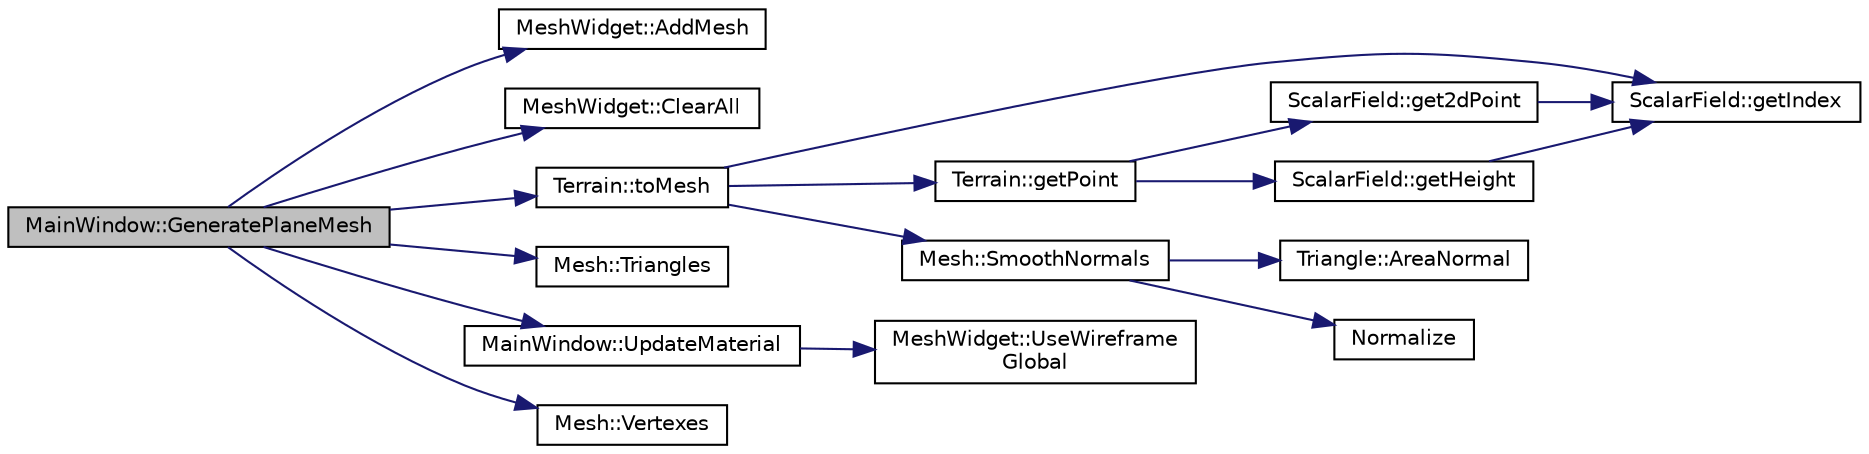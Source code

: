 digraph "MainWindow::GeneratePlaneMesh"
{
 // LATEX_PDF_SIZE
  edge [fontname="Helvetica",fontsize="10",labelfontname="Helvetica",labelfontsize="10"];
  node [fontname="Helvetica",fontsize="10",shape=record];
  rankdir="LR";
  Node1 [label="MainWindow::GeneratePlaneMesh",height=0.2,width=0.4,color="black", fillcolor="grey75", style="filled", fontcolor="black",tooltip=" "];
  Node1 -> Node2 [color="midnightblue",fontsize="10",style="solid",fontname="Helvetica"];
  Node2 [label="MeshWidget::AddMesh",height=0.2,width=0.4,color="black", fillcolor="white", style="filled",URL="$class_mesh_widget.html#a25e2ac4f7c5150af5913c3494edbdbc6",tooltip="Add a new mesh in the scene."];
  Node1 -> Node3 [color="midnightblue",fontsize="10",style="solid",fontname="Helvetica"];
  Node3 [label="MeshWidget::ClearAll",height=0.2,width=0.4,color="black", fillcolor="white", style="filled",URL="$class_mesh_widget.html#acb3d16bfcc6d4c8e0d888cec02bc9ba6",tooltip="Destroys all mesh objects in the scene."];
  Node1 -> Node4 [color="midnightblue",fontsize="10",style="solid",fontname="Helvetica"];
  Node4 [label="Terrain::toMesh",height=0.2,width=0.4,color="black", fillcolor="white", style="filled",URL="$class_terrain.html#ae2c8483d3142a7cad048760653bdb3f6",tooltip=" "];
  Node4 -> Node5 [color="midnightblue",fontsize="10",style="solid",fontname="Helvetica"];
  Node5 [label="ScalarField::getIndex",height=0.2,width=0.4,color="black", fillcolor="white", style="filled",URL="$class_scalar_field.html#a3cf872fb00961a510376e953fe9e273a",tooltip=" "];
  Node4 -> Node6 [color="midnightblue",fontsize="10",style="solid",fontname="Helvetica"];
  Node6 [label="Terrain::getPoint",height=0.2,width=0.4,color="black", fillcolor="white", style="filled",URL="$class_terrain.html#ae3342d7ca241f0476f23c0d836f99211",tooltip=" "];
  Node6 -> Node7 [color="midnightblue",fontsize="10",style="solid",fontname="Helvetica"];
  Node7 [label="ScalarField::get2dPoint",height=0.2,width=0.4,color="black", fillcolor="white", style="filled",URL="$class_scalar_field.html#a1105da27af301dfbb9d54ce9a3c650cb",tooltip=" "];
  Node7 -> Node5 [color="midnightblue",fontsize="10",style="solid",fontname="Helvetica"];
  Node6 -> Node8 [color="midnightblue",fontsize="10",style="solid",fontname="Helvetica"];
  Node8 [label="ScalarField::getHeight",height=0.2,width=0.4,color="black", fillcolor="white", style="filled",URL="$class_scalar_field.html#a496c6dbf5b28cdfdfea2f341d52ad171",tooltip=" "];
  Node8 -> Node5 [color="midnightblue",fontsize="10",style="solid",fontname="Helvetica"];
  Node4 -> Node9 [color="midnightblue",fontsize="10",style="solid",fontname="Helvetica"];
  Node9 [label="Mesh::SmoothNormals",height=0.2,width=0.4,color="black", fillcolor="white", style="filled",URL="$class_mesh.html#a45ebd6b75547376beda88a9044115c38",tooltip="Smooth the normals of the mesh."];
  Node9 -> Node10 [color="midnightblue",fontsize="10",style="solid",fontname="Helvetica"];
  Node10 [label="Triangle::AreaNormal",height=0.2,width=0.4,color="black", fillcolor="white", style="filled",URL="$class_triangle.html#a557f329864e28fa75964f2a6d308fb03",tooltip="Compute the normal vector of the triangle, and scale the normal using its area."];
  Node9 -> Node11 [color="midnightblue",fontsize="10",style="solid",fontname="Helvetica"];
  Node11 [label="Normalize",height=0.2,width=0.4,color="black", fillcolor="white", style="filled",URL="$evector_8cpp.html#a08e0df2df7e0b436e2793e4dc1204f2c",tooltip="Normalize a vector, computing the inverse of its norm and scaling the components."];
  Node1 -> Node12 [color="midnightblue",fontsize="10",style="solid",fontname="Helvetica"];
  Node12 [label="Mesh::Triangles",height=0.2,width=0.4,color="black", fillcolor="white", style="filled",URL="$class_mesh.html#ab7f3f94add95384d89653968688ebb2f",tooltip="Get the number of triangles."];
  Node1 -> Node13 [color="midnightblue",fontsize="10",style="solid",fontname="Helvetica"];
  Node13 [label="MainWindow::UpdateMaterial",height=0.2,width=0.4,color="black", fillcolor="white", style="filled",URL="$class_main_window.html#a4c2cc405cef743090b55975f37eeceae",tooltip=" "];
  Node13 -> Node14 [color="midnightblue",fontsize="10",style="solid",fontname="Helvetica"];
  Node14 [label="MeshWidget::UseWireframe\lGlobal",height=0.2,width=0.4,color="black", fillcolor="white", style="filled",URL="$class_mesh_widget.html#a51cd81908cbc6e3b58b72236009ee563",tooltip="Changes the wireframe render flag for all meshes."];
  Node1 -> Node15 [color="midnightblue",fontsize="10",style="solid",fontname="Helvetica"];
  Node15 [label="Mesh::Vertexes",height=0.2,width=0.4,color="black", fillcolor="white", style="filled",URL="$class_mesh.html#a95961b24205dcbee0a32c2e63626a043",tooltip="Get the number of vertices in the geometry."];
}
